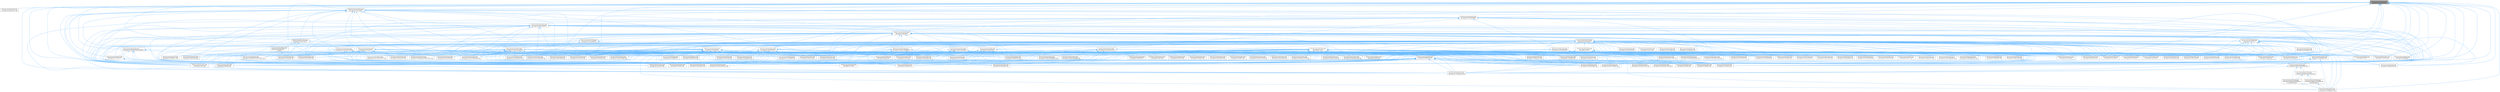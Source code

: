 digraph "/home/runner/work/doxygen/doxygen/src/arguments.h"
{
 // INTERACTIVE_SVG=YES
 // LATEX_PDF_SIZE
  bgcolor="transparent";
  edge [fontname=Helvetica,fontsize=10,labelfontname=Helvetica,labelfontsize=10];
  node [fontname=Helvetica,fontsize=10,shape=box,height=0.2,width=0.4];
  Node1 [label="/home/runner/work/doxygen\l/doxygen/src/arguments.h",height=0.2,width=0.4,color="gray40", fillcolor="grey60", style="filled", fontcolor="black",tooltip=" "];
  Node1 -> Node2 [dir="back",color="steelblue1",style="solid"];
  Node2 [label="/home/runner/work/doxygen\l/doxygen/src/arguments.cpp",height=0.2,width=0.4,color="grey40", fillcolor="white", style="filled",URL="$d4/dd4/arguments_8cpp.html",tooltip=" "];
  Node1 -> Node3 [dir="back",color="steelblue1",style="solid"];
  Node3 [label="/home/runner/work/doxygen\l/doxygen/src/classdef.cpp",height=0.2,width=0.4,color="grey40", fillcolor="white", style="filled",URL="$de/d89/classdef_8cpp.html",tooltip=" "];
  Node1 -> Node4 [dir="back",color="steelblue1",style="solid"];
  Node4 [label="/home/runner/work/doxygen\l/doxygen/src/classdef.h",height=0.2,width=0.4,color="grey40", fillcolor="white", style="filled",URL="$d1/da6/classdef_8h.html",tooltip=" "];
  Node4 -> Node3 [dir="back",color="steelblue1",style="solid"];
  Node4 -> Node5 [dir="back",color="steelblue1",style="solid"];
  Node5 [label="/home/runner/work/doxygen\l/doxygen/src/classlist.h",height=0.2,width=0.4,color="grey40", fillcolor="white", style="filled",URL="$d2/df8/classlist_8h.html",tooltip=" "];
  Node5 -> Node3 [dir="back",color="steelblue1",style="solid"];
  Node5 -> Node6 [dir="back",color="steelblue1",style="solid"];
  Node6 [label="/home/runner/work/doxygen\l/doxygen/src/classlist.cpp",height=0.2,width=0.4,color="grey40", fillcolor="white", style="filled",URL="$d6/d10/classlist_8cpp.html",tooltip=" "];
  Node5 -> Node7 [dir="back",color="steelblue1",style="solid"];
  Node7 [label="/home/runner/work/doxygen\l/doxygen/src/code.l",height=0.2,width=0.4,color="grey40", fillcolor="white", style="filled",URL="$da/d1f/code_8l.html",tooltip=" "];
  Node5 -> Node8 [dir="back",color="steelblue1",style="solid"];
  Node8 [label="/home/runner/work/doxygen\l/doxygen/src/context.cpp",height=0.2,width=0.4,color="grey40", fillcolor="white", style="filled",URL="$db/d12/context_8cpp.html",tooltip=" "];
  Node5 -> Node9 [dir="back",color="steelblue1",style="solid"];
  Node9 [label="/home/runner/work/doxygen\l/doxygen/src/defgen.cpp",height=0.2,width=0.4,color="grey40", fillcolor="white", style="filled",URL="$d3/d17/defgen_8cpp.html",tooltip=" "];
  Node5 -> Node10 [dir="back",color="steelblue1",style="solid"];
  Node10 [label="/home/runner/work/doxygen\l/doxygen/src/diagram.cpp",height=0.2,width=0.4,color="grey40", fillcolor="white", style="filled",URL="$da/d0d/diagram_8cpp.html",tooltip=" "];
  Node5 -> Node11 [dir="back",color="steelblue1",style="solid"];
  Node11 [label="/home/runner/work/doxygen\l/doxygen/src/docbookgen.cpp",height=0.2,width=0.4,color="grey40", fillcolor="white", style="filled",URL="$d8/d29/docbookgen_8cpp.html",tooltip=" "];
  Node5 -> Node12 [dir="back",color="steelblue1",style="solid"];
  Node12 [label="/home/runner/work/doxygen\l/doxygen/src/docparser.cpp",height=0.2,width=0.4,color="grey40", fillcolor="white", style="filled",URL="$da/d17/docparser_8cpp.html",tooltip=" "];
  Node5 -> Node13 [dir="back",color="steelblue1",style="solid"];
  Node13 [label="/home/runner/work/doxygen\l/doxygen/src/dotgfxhierarchytable.cpp",height=0.2,width=0.4,color="grey40", fillcolor="white", style="filled",URL="$d4/d09/dotgfxhierarchytable_8cpp.html",tooltip=" "];
  Node5 -> Node14 [dir="back",color="steelblue1",style="solid"];
  Node14 [label="/home/runner/work/doxygen\l/doxygen/src/dotgroupcollaboration.cpp",height=0.2,width=0.4,color="grey40", fillcolor="white", style="filled",URL="$d1/d86/dotgroupcollaboration_8cpp.html",tooltip=" "];
  Node5 -> Node15 [dir="back",color="steelblue1",style="solid"];
  Node15 [label="/home/runner/work/doxygen\l/doxygen/src/doxygen.cpp",height=0.2,width=0.4,color="grey40", fillcolor="white", style="filled",URL="$dc/d98/doxygen_8cpp.html",tooltip=" "];
  Node5 -> Node16 [dir="back",color="steelblue1",style="solid"];
  Node16 [label="/home/runner/work/doxygen\l/doxygen/src/filedef.cpp",height=0.2,width=0.4,color="grey40", fillcolor="white", style="filled",URL="$d6/ddc/filedef_8cpp.html",tooltip=" "];
  Node5 -> Node17 [dir="back",color="steelblue1",style="solid"];
  Node17 [label="/home/runner/work/doxygen\l/doxygen/src/fortrancode.l",height=0.2,width=0.4,color="grey40", fillcolor="white", style="filled",URL="$d9/d5b/fortrancode_8l.html",tooltip=" "];
  Node5 -> Node18 [dir="back",color="steelblue1",style="solid"];
  Node18 [label="/home/runner/work/doxygen\l/doxygen/src/groupdef.cpp",height=0.2,width=0.4,color="grey40", fillcolor="white", style="filled",URL="$d6/d42/groupdef_8cpp.html",tooltip=" "];
  Node5 -> Node19 [dir="back",color="steelblue1",style="solid"];
  Node19 [label="/home/runner/work/doxygen\l/doxygen/src/index.cpp",height=0.2,width=0.4,color="grey40", fillcolor="white", style="filled",URL="$db/d14/index_8cpp.html",tooltip="This file contains functions for the various index pages."];
  Node5 -> Node20 [dir="back",color="steelblue1",style="solid"];
  Node20 [label="/home/runner/work/doxygen\l/doxygen/src/latexgen.cpp",height=0.2,width=0.4,color="grey40", fillcolor="white", style="filled",URL="$d4/d42/latexgen_8cpp.html",tooltip=" "];
  Node5 -> Node21 [dir="back",color="steelblue1",style="solid"];
  Node21 [label="/home/runner/work/doxygen\l/doxygen/src/namespacedef.cpp",height=0.2,width=0.4,color="grey40", fillcolor="white", style="filled",URL="$d7/d1c/namespacedef_8cpp.html",tooltip=" "];
  Node5 -> Node22 [dir="back",color="steelblue1",style="solid"];
  Node22 [label="/home/runner/work/doxygen\l/doxygen/src/perlmodgen.cpp",height=0.2,width=0.4,color="grey40", fillcolor="white", style="filled",URL="$de/dd0/perlmodgen_8cpp.html",tooltip=" "];
  Node5 -> Node23 [dir="back",color="steelblue1",style="solid"];
  Node23 [label="/home/runner/work/doxygen\l/doxygen/src/pycode.l",height=0.2,width=0.4,color="grey40", fillcolor="white", style="filled",URL="$d3/ded/pycode_8l.html",tooltip=" "];
  Node5 -> Node24 [dir="back",color="steelblue1",style="solid"];
  Node24 [label="/home/runner/work/doxygen\l/doxygen/src/rtfgen.cpp",height=0.2,width=0.4,color="grey40", fillcolor="white", style="filled",URL="$d0/d9c/rtfgen_8cpp.html",tooltip=" "];
  Node5 -> Node25 [dir="back",color="steelblue1",style="solid"];
  Node25 [label="/home/runner/work/doxygen\l/doxygen/src/searchindex_js.cpp",height=0.2,width=0.4,color="grey40", fillcolor="white", style="filled",URL="$d9/d2f/searchindex__js_8cpp.html",tooltip=" "];
  Node5 -> Node26 [dir="back",color="steelblue1",style="solid"];
  Node26 [label="/home/runner/work/doxygen\l/doxygen/src/util.cpp",height=0.2,width=0.4,color="grey40", fillcolor="white", style="filled",URL="$df/d2d/util_8cpp.html",tooltip=" "];
  Node5 -> Node27 [dir="back",color="steelblue1",style="solid"];
  Node27 [label="/home/runner/work/doxygen\l/doxygen/src/vhdldocgen.cpp",height=0.2,width=0.4,color="grey40", fillcolor="white", style="filled",URL="$de/dea/vhdldocgen_8cpp.html",tooltip=" "];
  Node5 -> Node28 [dir="back",color="steelblue1",style="solid"];
  Node28 [label="/home/runner/work/doxygen\l/doxygen/src/xmlgen.cpp",height=0.2,width=0.4,color="grey40", fillcolor="white", style="filled",URL="$d0/dc3/xmlgen_8cpp.html",tooltip=" "];
  Node4 -> Node29 [dir="back",color="steelblue1",style="solid"];
  Node29 [label="/home/runner/work/doxygen\l/doxygen/src/context.h",height=0.2,width=0.4,color="grey40", fillcolor="white", style="filled",URL="$dc/d1e/context_8h.html",tooltip=" "];
  Node29 -> Node8 [dir="back",color="steelblue1",style="solid"];
  Node29 -> Node15 [dir="back",color="steelblue1",style="solid"];
  Node4 -> Node10 [dir="back",color="steelblue1",style="solid"];
  Node4 -> Node11 [dir="back",color="steelblue1",style="solid"];
  Node4 -> Node30 [dir="back",color="steelblue1",style="solid"];
  Node30 [label="/home/runner/work/doxygen\l/doxygen/src/docsets.cpp",height=0.2,width=0.4,color="grey40", fillcolor="white", style="filled",URL="$d7/d8f/docsets_8cpp.html",tooltip=" "];
  Node4 -> Node31 [dir="back",color="steelblue1",style="solid"];
  Node31 [label="/home/runner/work/doxygen\l/doxygen/src/dotclassgraph.h",height=0.2,width=0.4,color="grey40", fillcolor="white", style="filled",URL="$d5/d04/dotclassgraph_8h.html",tooltip=" "];
  Node31 -> Node3 [dir="back",color="steelblue1",style="solid"];
  Node31 -> Node8 [dir="back",color="steelblue1",style="solid"];
  Node31 -> Node9 [dir="back",color="steelblue1",style="solid"];
  Node31 -> Node11 [dir="back",color="steelblue1",style="solid"];
  Node31 -> Node32 [dir="back",color="steelblue1",style="solid"];
  Node32 [label="/home/runner/work/doxygen\l/doxygen/src/dotclassgraph.cpp",height=0.2,width=0.4,color="grey40", fillcolor="white", style="filled",URL="$d4/dcd/dotclassgraph_8cpp.html",tooltip=" "];
  Node31 -> Node33 [dir="back",color="steelblue1",style="solid"];
  Node33 [label="/home/runner/work/doxygen\l/doxygen/src/htmlgen.cpp",height=0.2,width=0.4,color="grey40", fillcolor="white", style="filled",URL="$d8/d6e/htmlgen_8cpp.html",tooltip=" "];
  Node31 -> Node20 [dir="back",color="steelblue1",style="solid"];
  Node31 -> Node24 [dir="back",color="steelblue1",style="solid"];
  Node31 -> Node28 [dir="back",color="steelblue1",style="solid"];
  Node4 -> Node34 [dir="back",color="steelblue1",style="solid"];
  Node34 [label="/home/runner/work/doxygen\l/doxygen/src/dotgfxhierarchytable.h",height=0.2,width=0.4,color="grey40", fillcolor="white", style="filled",URL="$d2/de7/dotgfxhierarchytable_8h.html",tooltip=" "];
  Node34 -> Node8 [dir="back",color="steelblue1",style="solid"];
  Node34 -> Node29 [dir="back",color="steelblue1",style="solid"];
  Node34 -> Node13 [dir="back",color="steelblue1",style="solid"];
  Node34 -> Node33 [dir="back",color="steelblue1",style="solid"];
  Node34 -> Node19 [dir="back",color="steelblue1",style="solid"];
  Node4 -> Node35 [dir="back",color="steelblue1",style="solid"];
  Node35 [label="/home/runner/work/doxygen\l/doxygen/src/dotnode.cpp",height=0.2,width=0.4,color="grey40", fillcolor="white", style="filled",URL="$df/d58/dotnode_8cpp.html",tooltip=" "];
  Node4 -> Node16 [dir="back",color="steelblue1",style="solid"];
  Node4 -> Node36 [dir="back",color="steelblue1",style="solid"];
  Node36 [label="/home/runner/work/doxygen\l/doxygen/src/ftvhelp.cpp",height=0.2,width=0.4,color="grey40", fillcolor="white", style="filled",URL="$db/d41/ftvhelp_8cpp.html",tooltip=" "];
  Node4 -> Node18 [dir="back",color="steelblue1",style="solid"];
  Node4 -> Node37 [dir="back",color="steelblue1",style="solid"];
  Node37 [label="/home/runner/work/doxygen\l/doxygen/src/memberdef.h",height=0.2,width=0.4,color="grey40", fillcolor="white", style="filled",URL="$d4/d46/memberdef_8h.html",tooltip=" "];
  Node37 -> Node11 [dir="back",color="steelblue1",style="solid"];
  Node37 -> Node30 [dir="back",color="steelblue1",style="solid"];
  Node37 -> Node38 [dir="back",color="steelblue1",style="solid"];
  Node38 [label="/home/runner/work/doxygen\l/doxygen/src/dotcallgraph.h",height=0.2,width=0.4,color="grey40", fillcolor="white", style="filled",URL="$dc/dcf/dotcallgraph_8h.html",tooltip=" "];
  Node38 -> Node8 [dir="back",color="steelblue1",style="solid"];
  Node38 -> Node11 [dir="back",color="steelblue1",style="solid"];
  Node38 -> Node39 [dir="back",color="steelblue1",style="solid"];
  Node39 [label="/home/runner/work/doxygen\l/doxygen/src/dotcallgraph.cpp",height=0.2,width=0.4,color="grey40", fillcolor="white", style="filled",URL="$d4/dd5/dotcallgraph_8cpp.html",tooltip=" "];
  Node38 -> Node33 [dir="back",color="steelblue1",style="solid"];
  Node38 -> Node20 [dir="back",color="steelblue1",style="solid"];
  Node38 -> Node40 [dir="back",color="steelblue1",style="solid"];
  Node40 [label="/home/runner/work/doxygen\l/doxygen/src/memberdef.cpp",height=0.2,width=0.4,color="grey40", fillcolor="white", style="filled",URL="$d0/d72/memberdef_8cpp.html",tooltip=" "];
  Node38 -> Node24 [dir="back",color="steelblue1",style="solid"];
  Node37 -> Node16 [dir="back",color="steelblue1",style="solid"];
  Node37 -> Node41 [dir="back",color="steelblue1",style="solid"];
  Node41 [label="/home/runner/work/doxygen\l/doxygen/src/htmldocvisitor.cpp",height=0.2,width=0.4,color="grey40", fillcolor="white", style="filled",URL="$da/db0/htmldocvisitor_8cpp.html",tooltip=" "];
  Node37 -> Node42 [dir="back",color="steelblue1",style="solid"];
  Node42 [label="/home/runner/work/doxygen\l/doxygen/src/htmlhelp.cpp",height=0.2,width=0.4,color="grey40", fillcolor="white", style="filled",URL="$d3/d4b/htmlhelp_8cpp.html",tooltip=" "];
  Node37 -> Node40 [dir="back",color="steelblue1",style="solid"];
  Node37 -> Node43 [dir="back",color="steelblue1",style="solid"];
  Node43 [label="/home/runner/work/doxygen\l/doxygen/src/memberlist.h",height=0.2,width=0.4,color="grey40", fillcolor="white", style="filled",URL="$dd/d78/memberlist_8h.html",tooltip=" "];
  Node43 -> Node3 [dir="back",color="steelblue1",style="solid"];
  Node43 -> Node29 [dir="back",color="steelblue1",style="solid"];
  Node43 -> Node9 [dir="back",color="steelblue1",style="solid"];
  Node43 -> Node44 [dir="back",color="steelblue1",style="solid"];
  Node44 [label="/home/runner/work/doxygen\l/doxygen/src/definition.cpp",height=0.2,width=0.4,color="grey40", fillcolor="white", style="filled",URL="$d3/dea/definition_8cpp.html",tooltip=" "];
  Node43 -> Node11 [dir="back",color="steelblue1",style="solid"];
  Node43 -> Node39 [dir="back",color="steelblue1",style="solid"];
  Node43 -> Node35 [dir="back",color="steelblue1",style="solid"];
  Node43 -> Node15 [dir="back",color="steelblue1",style="solid"];
  Node43 -> Node45 [dir="back",color="steelblue1",style="solid"];
  Node45 [label="/home/runner/work/doxygen\l/doxygen/src/doxygen.h",height=0.2,width=0.4,color="grey40", fillcolor="white", style="filled",URL="$d1/da1/doxygen_8h.html",tooltip=" "];
  Node45 -> Node3 [dir="back",color="steelblue1",style="solid"];
  Node45 -> Node6 [dir="back",color="steelblue1",style="solid"];
  Node45 -> Node7 [dir="back",color="steelblue1",style="solid"];
  Node45 -> Node46 [dir="back",color="steelblue1",style="solid"];
  Node46 [label="/home/runner/work/doxygen\l/doxygen/src/commentcnv.l",height=0.2,width=0.4,color="grey40", fillcolor="white", style="filled",URL="$d0/d47/commentcnv_8l.html",tooltip=" "];
  Node45 -> Node47 [dir="back",color="steelblue1",style="solid"];
  Node47 [label="/home/runner/work/doxygen\l/doxygen/src/commentscan.l",height=0.2,width=0.4,color="grey40", fillcolor="white", style="filled",URL="$d7/d5f/commentscan_8l.html",tooltip=" "];
  Node45 -> Node48 [dir="back",color="steelblue1",style="solid"];
  Node48 [label="/home/runner/work/doxygen\l/doxygen/src/conceptdef.cpp",height=0.2,width=0.4,color="grey40", fillcolor="white", style="filled",URL="$d8/d0a/conceptdef_8cpp.html",tooltip=" "];
  Node45 -> Node8 [dir="back",color="steelblue1",style="solid"];
  Node45 -> Node9 [dir="back",color="steelblue1",style="solid"];
  Node45 -> Node44 [dir="back",color="steelblue1",style="solid"];
  Node45 -> Node10 [dir="back",color="steelblue1",style="solid"];
  Node45 -> Node49 [dir="back",color="steelblue1",style="solid"];
  Node49 [label="/home/runner/work/doxygen\l/doxygen/src/dirdef.cpp",height=0.2,width=0.4,color="grey40", fillcolor="white", style="filled",URL="$d8/d52/dirdef_8cpp.html",tooltip=" "];
  Node45 -> Node11 [dir="back",color="steelblue1",style="solid"];
  Node45 -> Node50 [dir="back",color="steelblue1",style="solid"];
  Node50 [label="/home/runner/work/doxygen\l/doxygen/src/docbookvisitor.cpp",height=0.2,width=0.4,color="grey40", fillcolor="white", style="filled",URL="$dc/d05/docbookvisitor_8cpp.html",tooltip=" "];
  Node45 -> Node51 [dir="back",color="steelblue1",style="solid"];
  Node51 [label="/home/runner/work/doxygen\l/doxygen/src/docgroup.cpp",height=0.2,width=0.4,color="grey40", fillcolor="white", style="filled",URL="$d3/d36/docgroup_8cpp.html",tooltip=" "];
  Node45 -> Node52 [dir="back",color="steelblue1",style="solid"];
  Node52 [label="/home/runner/work/doxygen\l/doxygen/src/docnode.cpp",height=0.2,width=0.4,color="grey40", fillcolor="white", style="filled",URL="$d0/d2b/docnode_8cpp.html",tooltip=" "];
  Node45 -> Node12 [dir="back",color="steelblue1",style="solid"];
  Node45 -> Node30 [dir="back",color="steelblue1",style="solid"];
  Node45 -> Node53 [dir="back",color="steelblue1",style="solid"];
  Node53 [label="/home/runner/work/doxygen\l/doxygen/src/doctokenizer.l",height=0.2,width=0.4,color="grey40", fillcolor="white", style="filled",URL="$d1/d39/doctokenizer_8l.html",tooltip=" "];
  Node45 -> Node54 [dir="back",color="steelblue1",style="solid"];
  Node54 [label="/home/runner/work/doxygen\l/doxygen/src/docvisitor.cpp",height=0.2,width=0.4,color="grey40", fillcolor="white", style="filled",URL="$da/d39/docvisitor_8cpp.html",tooltip=" "];
  Node45 -> Node55 [dir="back",color="steelblue1",style="solid"];
  Node55 [label="/home/runner/work/doxygen\l/doxygen/src/dot.cpp",height=0.2,width=0.4,color="grey40", fillcolor="white", style="filled",URL="$de/daa/dot_8cpp.html",tooltip=" "];
  Node45 -> Node56 [dir="back",color="steelblue1",style="solid"];
  Node56 [label="/home/runner/work/doxygen\l/doxygen/src/dot.h",height=0.2,width=0.4,color="grey40", fillcolor="white", style="filled",URL="$d6/d4a/dot_8h.html",tooltip=" "];
  Node56 -> Node3 [dir="back",color="steelblue1",style="solid"];
  Node56 -> Node8 [dir="back",color="steelblue1",style="solid"];
  Node56 -> Node9 [dir="back",color="steelblue1",style="solid"];
  Node56 -> Node49 [dir="back",color="steelblue1",style="solid"];
  Node56 -> Node11 [dir="back",color="steelblue1",style="solid"];
  Node56 -> Node50 [dir="back",color="steelblue1",style="solid"];
  Node56 -> Node55 [dir="back",color="steelblue1",style="solid"];
  Node56 -> Node57 [dir="back",color="steelblue1",style="solid"];
  Node57 [label="/home/runner/work/doxygen\l/doxygen/src/dotfilepatcher.cpp",height=0.2,width=0.4,color="grey40", fillcolor="white", style="filled",URL="$d9/d92/dotfilepatcher_8cpp.html",tooltip=" "];
  Node56 -> Node58 [dir="back",color="steelblue1",style="solid"];
  Node58 [label="/home/runner/work/doxygen\l/doxygen/src/dotgraph.cpp",height=0.2,width=0.4,color="grey40", fillcolor="white", style="filled",URL="$de/d45/dotgraph_8cpp.html",tooltip=" "];
  Node56 -> Node59 [dir="back",color="steelblue1",style="solid"];
  Node59 [label="/home/runner/work/doxygen\l/doxygen/src/dotlegendgraph.cpp",height=0.2,width=0.4,color="grey40", fillcolor="white", style="filled",URL="$d4/d33/dotlegendgraph_8cpp.html",tooltip=" "];
  Node56 -> Node60 [dir="back",color="steelblue1",style="solid"];
  Node60 [label="/home/runner/work/doxygen\l/doxygen/src/dotrunner.cpp",height=0.2,width=0.4,color="grey40", fillcolor="white", style="filled",URL="$d1/dfe/dotrunner_8cpp.html",tooltip=" "];
  Node56 -> Node15 [dir="back",color="steelblue1",style="solid"];
  Node56 -> Node16 [dir="back",color="steelblue1",style="solid"];
  Node56 -> Node18 [dir="back",color="steelblue1",style="solid"];
  Node56 -> Node41 [dir="back",color="steelblue1",style="solid"];
  Node56 -> Node33 [dir="back",color="steelblue1",style="solid"];
  Node56 -> Node19 [dir="back",color="steelblue1",style="solid"];
  Node56 -> Node61 [dir="back",color="steelblue1",style="solid"];
  Node61 [label="/home/runner/work/doxygen\l/doxygen/src/latexdocvisitor.cpp",height=0.2,width=0.4,color="grey40", fillcolor="white", style="filled",URL="$d1/d4e/latexdocvisitor_8cpp.html",tooltip=" "];
  Node56 -> Node20 [dir="back",color="steelblue1",style="solid"];
  Node56 -> Node62 [dir="back",color="steelblue1",style="solid"];
  Node62 [label="/home/runner/work/doxygen\l/doxygen/src/mandocvisitor.cpp",height=0.2,width=0.4,color="grey40", fillcolor="white", style="filled",URL="$d8/dde/mandocvisitor_8cpp.html",tooltip=" "];
  Node56 -> Node40 [dir="back",color="steelblue1",style="solid"];
  Node56 -> Node63 [dir="back",color="steelblue1",style="solid"];
  Node63 [label="/home/runner/work/doxygen\l/doxygen/src/rtfdocvisitor.cpp",height=0.2,width=0.4,color="grey40", fillcolor="white", style="filled",URL="$de/d9a/rtfdocvisitor_8cpp.html",tooltip=" "];
  Node56 -> Node24 [dir="back",color="steelblue1",style="solid"];
  Node56 -> Node64 [dir="back",color="steelblue1",style="solid"];
  Node64 [label="/home/runner/work/doxygen\l/doxygen/src/xmldocvisitor.cpp",height=0.2,width=0.4,color="grey40", fillcolor="white", style="filled",URL="$dd/db6/xmldocvisitor_8cpp.html",tooltip=" "];
  Node56 -> Node28 [dir="back",color="steelblue1",style="solid"];
  Node45 -> Node65 [dir="back",color="steelblue1",style="solid"];
  Node65 [label="/home/runner/work/doxygen\l/doxygen/src/dotdirdeps.cpp",height=0.2,width=0.4,color="grey40", fillcolor="white", style="filled",URL="$da/d45/dotdirdeps_8cpp.html",tooltip=" "];
  Node45 -> Node57 [dir="back",color="steelblue1",style="solid"];
  Node45 -> Node13 [dir="back",color="steelblue1",style="solid"];
  Node45 -> Node58 [dir="back",color="steelblue1",style="solid"];
  Node45 -> Node14 [dir="back",color="steelblue1",style="solid"];
  Node45 -> Node59 [dir="back",color="steelblue1",style="solid"];
  Node45 -> Node35 [dir="back",color="steelblue1",style="solid"];
  Node45 -> Node60 [dir="back",color="steelblue1",style="solid"];
  Node45 -> Node15 [dir="back",color="steelblue1",style="solid"];
  Node45 -> Node66 [dir="back",color="steelblue1",style="solid"];
  Node66 [label="/home/runner/work/doxygen\l/doxygen/src/eclipsehelp.cpp",height=0.2,width=0.4,color="grey40", fillcolor="white", style="filled",URL="$d8/d56/eclipsehelp_8cpp.html",tooltip=" "];
  Node45 -> Node67 [dir="back",color="steelblue1",style="solid"];
  Node67 [label="/home/runner/work/doxygen\l/doxygen/src/entry.cpp",height=0.2,width=0.4,color="grey40", fillcolor="white", style="filled",URL="$d2/dd2/entry_8cpp.html",tooltip=" "];
  Node45 -> Node16 [dir="back",color="steelblue1",style="solid"];
  Node45 -> Node68 [dir="back",color="steelblue1",style="solid"];
  Node68 [label="/home/runner/work/doxygen\l/doxygen/src/formula.cpp",height=0.2,width=0.4,color="grey40", fillcolor="white", style="filled",URL="$d7/d5b/formula_8cpp.html",tooltip=" "];
  Node45 -> Node17 [dir="back",color="steelblue1",style="solid"];
  Node45 -> Node69 [dir="back",color="steelblue1",style="solid"];
  Node69 [label="/home/runner/work/doxygen\l/doxygen/src/fortranscanner.l",height=0.2,width=0.4,color="grey40", fillcolor="white", style="filled",URL="$dd/d00/fortranscanner_8l.html",tooltip=" "];
  Node45 -> Node36 [dir="back",color="steelblue1",style="solid"];
  Node45 -> Node18 [dir="back",color="steelblue1",style="solid"];
  Node45 -> Node41 [dir="back",color="steelblue1",style="solid"];
  Node45 -> Node33 [dir="back",color="steelblue1",style="solid"];
  Node45 -> Node42 [dir="back",color="steelblue1",style="solid"];
  Node45 -> Node19 [dir="back",color="steelblue1",style="solid"];
  Node45 -> Node61 [dir="back",color="steelblue1",style="solid"];
  Node45 -> Node20 [dir="back",color="steelblue1",style="solid"];
  Node45 -> Node70 [dir="back",color="steelblue1",style="solid"];
  Node70 [label="/home/runner/work/doxygen\l/doxygen/src/layout.cpp",height=0.2,width=0.4,color="grey40", fillcolor="white", style="filled",URL="$db/d16/layout_8cpp.html",tooltip=" "];
  Node45 -> Node71 [dir="back",color="steelblue1",style="solid"];
  Node71 [label="/home/runner/work/doxygen\l/doxygen/src/lexcode.l",height=0.2,width=0.4,color="grey40", fillcolor="white", style="filled",URL="$d0/d7e/lexcode_8l.html",tooltip=" "];
  Node45 -> Node72 [dir="back",color="steelblue1",style="solid"];
  Node72 [label="/home/runner/work/doxygen\l/doxygen/src/main.cpp",height=0.2,width=0.4,color="grey40", fillcolor="white", style="filled",URL="$df/d0a/main_8cpp.html",tooltip="main entry point for doxygen"];
  Node45 -> Node62 [dir="back",color="steelblue1",style="solid"];
  Node45 -> Node73 [dir="back",color="steelblue1",style="solid"];
  Node73 [label="/home/runner/work/doxygen\l/doxygen/src/mangen.cpp",height=0.2,width=0.4,color="grey40", fillcolor="white", style="filled",URL="$d7/de7/mangen_8cpp.html",tooltip=" "];
  Node45 -> Node74 [dir="back",color="steelblue1",style="solid"];
  Node74 [label="/home/runner/work/doxygen\l/doxygen/src/markdown.cpp",height=0.2,width=0.4,color="grey40", fillcolor="white", style="filled",URL="$de/d04/markdown_8cpp.html",tooltip=" "];
  Node45 -> Node40 [dir="back",color="steelblue1",style="solid"];
  Node45 -> Node75 [dir="back",color="steelblue1",style="solid"];
  Node75 [label="/home/runner/work/doxygen\l/doxygen/src/membergroup.cpp",height=0.2,width=0.4,color="grey40", fillcolor="white", style="filled",URL="$d6/d18/membergroup_8cpp.html",tooltip=" "];
  Node45 -> Node76 [dir="back",color="steelblue1",style="solid"];
  Node76 [label="/home/runner/work/doxygen\l/doxygen/src/memberlist.cpp",height=0.2,width=0.4,color="grey40", fillcolor="white", style="filled",URL="$d0/d14/memberlist_8cpp.html",tooltip=" "];
  Node45 -> Node77 [dir="back",color="steelblue1",style="solid"];
  Node77 [label="/home/runner/work/doxygen\l/doxygen/src/message.cpp",height=0.2,width=0.4,color="grey40", fillcolor="white", style="filled",URL="$d8/d6a/message_8cpp.html",tooltip=" "];
  Node45 -> Node78 [dir="back",color="steelblue1",style="solid"];
  Node78 [label="/home/runner/work/doxygen\l/doxygen/src/msc.cpp",height=0.2,width=0.4,color="grey40", fillcolor="white", style="filled",URL="$db/d33/msc_8cpp.html",tooltip=" "];
  Node45 -> Node21 [dir="back",color="steelblue1",style="solid"];
  Node45 -> Node79 [dir="back",color="steelblue1",style="solid"];
  Node79 [label="/home/runner/work/doxygen\l/doxygen/src/outputgen.cpp",height=0.2,width=0.4,color="grey40", fillcolor="white", style="filled",URL="$d0/d17/outputgen_8cpp.html",tooltip=" "];
  Node45 -> Node80 [dir="back",color="steelblue1",style="solid"];
  Node80 [label="/home/runner/work/doxygen\l/doxygen/src/outputlist.cpp",height=0.2,width=0.4,color="grey40", fillcolor="white", style="filled",URL="$db/dd8/outputlist_8cpp.html",tooltip=" "];
  Node45 -> Node81 [dir="back",color="steelblue1",style="solid"];
  Node81 [label="/home/runner/work/doxygen\l/doxygen/src/outputlist.h",height=0.2,width=0.4,color="grey40", fillcolor="white", style="filled",URL="$d2/db9/outputlist_8h.html",tooltip=" "];
  Node81 -> Node3 [dir="back",color="steelblue1",style="solid"];
  Node81 -> Node6 [dir="back",color="steelblue1",style="solid"];
  Node81 -> Node7 [dir="back",color="steelblue1",style="solid"];
  Node81 -> Node48 [dir="back",color="steelblue1",style="solid"];
  Node81 -> Node8 [dir="back",color="steelblue1",style="solid"];
  Node81 -> Node44 [dir="back",color="steelblue1",style="solid"];
  Node81 -> Node49 [dir="back",color="steelblue1",style="solid"];
  Node81 -> Node11 [dir="back",color="steelblue1",style="solid"];
  Node81 -> Node15 [dir="back",color="steelblue1",style="solid"];
  Node81 -> Node16 [dir="back",color="steelblue1",style="solid"];
  Node81 -> Node82 [dir="back",color="steelblue1",style="solid"];
  Node82 [label="/home/runner/work/doxygen\l/doxygen/src/fileparser.cpp",height=0.2,width=0.4,color="grey40", fillcolor="white", style="filled",URL="$d9/d74/fileparser_8cpp.html",tooltip=" "];
  Node81 -> Node17 [dir="back",color="steelblue1",style="solid"];
  Node81 -> Node36 [dir="back",color="steelblue1",style="solid"];
  Node81 -> Node18 [dir="back",color="steelblue1",style="solid"];
  Node81 -> Node41 [dir="back",color="steelblue1",style="solid"];
  Node81 -> Node33 [dir="back",color="steelblue1",style="solid"];
  Node81 -> Node19 [dir="back",color="steelblue1",style="solid"];
  Node81 -> Node61 [dir="back",color="steelblue1",style="solid"];
  Node81 -> Node20 [dir="back",color="steelblue1",style="solid"];
  Node81 -> Node71 [dir="back",color="steelblue1",style="solid"];
  Node81 -> Node73 [dir="back",color="steelblue1",style="solid"];
  Node81 -> Node40 [dir="back",color="steelblue1",style="solid"];
  Node81 -> Node75 [dir="back",color="steelblue1",style="solid"];
  Node81 -> Node76 [dir="back",color="steelblue1",style="solid"];
  Node81 -> Node21 [dir="back",color="steelblue1",style="solid"];
  Node81 -> Node80 [dir="back",color="steelblue1",style="solid"];
  Node81 -> Node83 [dir="back",color="steelblue1",style="solid"];
  Node83 [label="/home/runner/work/doxygen\l/doxygen/src/pagedef.cpp",height=0.2,width=0.4,color="grey40", fillcolor="white", style="filled",URL="$d9/db4/pagedef_8cpp.html",tooltip=" "];
  Node81 -> Node23 [dir="back",color="steelblue1",style="solid"];
  Node81 -> Node24 [dir="back",color="steelblue1",style="solid"];
  Node81 -> Node84 [dir="back",color="steelblue1",style="solid"];
  Node84 [label="/home/runner/work/doxygen\l/doxygen/src/sqlcode.l",height=0.2,width=0.4,color="grey40", fillcolor="white", style="filled",URL="$d2/dda/sqlcode_8l.html",tooltip=" "];
  Node81 -> Node85 [dir="back",color="steelblue1",style="solid"];
  Node85 [label="/home/runner/work/doxygen\l/doxygen/src/tooltip.cpp",height=0.2,width=0.4,color="grey40", fillcolor="white", style="filled",URL="$d7/d56/tooltip_8cpp.html",tooltip=" "];
  Node81 -> Node26 [dir="back",color="steelblue1",style="solid"];
  Node81 -> Node86 [dir="back",color="steelblue1",style="solid"];
  Node86 [label="/home/runner/work/doxygen\l/doxygen/src/vhdlcode.l",height=0.2,width=0.4,color="grey40", fillcolor="white", style="filled",URL="$d5/d6a/vhdlcode_8l.html",tooltip=" "];
  Node81 -> Node27 [dir="back",color="steelblue1",style="solid"];
  Node81 -> Node87 [dir="back",color="steelblue1",style="solid"];
  Node87 [label="/home/runner/work/doxygen\l/doxygen/src/vhdljjparser.cpp",height=0.2,width=0.4,color="grey40", fillcolor="white", style="filled",URL="$d1/d86/vhdljjparser_8cpp.html",tooltip=" "];
  Node81 -> Node88 [dir="back",color="steelblue1",style="solid"];
  Node88 [label="/home/runner/work/doxygen\l/doxygen/src/xmlcode.l",height=0.2,width=0.4,color="grey40", fillcolor="white", style="filled",URL="$dc/dc1/xmlcode_8l.html",tooltip=" "];
  Node81 -> Node28 [dir="back",color="steelblue1",style="solid"];
  Node45 -> Node83 [dir="back",color="steelblue1",style="solid"];
  Node45 -> Node22 [dir="back",color="steelblue1",style="solid"];
  Node45 -> Node89 [dir="back",color="steelblue1",style="solid"];
  Node89 [label="/home/runner/work/doxygen\l/doxygen/src/plantuml.cpp",height=0.2,width=0.4,color="grey40", fillcolor="white", style="filled",URL="$d7/d5b/plantuml_8cpp.html",tooltip=" "];
  Node45 -> Node90 [dir="back",color="steelblue1",style="solid"];
  Node90 [label="/home/runner/work/doxygen\l/doxygen/src/pre.l",height=0.2,width=0.4,color="grey40", fillcolor="white", style="filled",URL="$d0/da7/pre_8l.html",tooltip=" "];
  Node45 -> Node23 [dir="back",color="steelblue1",style="solid"];
  Node45 -> Node91 [dir="back",color="steelblue1",style="solid"];
  Node91 [label="/home/runner/work/doxygen\l/doxygen/src/pyscanner.l",height=0.2,width=0.4,color="grey40", fillcolor="white", style="filled",URL="$de/d2b/pyscanner_8l.html",tooltip=" "];
  Node45 -> Node92 [dir="back",color="steelblue1",style="solid"];
  Node92 [label="/home/runner/work/doxygen\l/doxygen/src/qhp.cpp",height=0.2,width=0.4,color="grey40", fillcolor="white", style="filled",URL="$d9/d45/qhp_8cpp.html",tooltip=" "];
  Node45 -> Node63 [dir="back",color="steelblue1",style="solid"];
  Node45 -> Node24 [dir="back",color="steelblue1",style="solid"];
  Node45 -> Node93 [dir="back",color="steelblue1",style="solid"];
  Node93 [label="/home/runner/work/doxygen\l/doxygen/src/scanner.l",height=0.2,width=0.4,color="grey40", fillcolor="white", style="filled",URL="$da/d11/scanner_8l.html",tooltip=" "];
  Node45 -> Node94 [dir="back",color="steelblue1",style="solid"];
  Node94 [label="/home/runner/work/doxygen\l/doxygen/src/searchindex.cpp",height=0.2,width=0.4,color="grey40", fillcolor="white", style="filled",URL="$d7/d79/searchindex_8cpp.html",tooltip=" "];
  Node45 -> Node25 [dir="back",color="steelblue1",style="solid"];
  Node45 -> Node84 [dir="back",color="steelblue1",style="solid"];
  Node45 -> Node95 [dir="back",color="steelblue1",style="solid"];
  Node95 [label="/home/runner/work/doxygen\l/doxygen/src/symbolresolver.cpp",height=0.2,width=0.4,color="grey40", fillcolor="white", style="filled",URL="$d2/d99/symbolresolver_8cpp.html",tooltip=" "];
  Node45 -> Node96 [dir="back",color="steelblue1",style="solid"];
  Node96 [label="/home/runner/work/doxygen\l/doxygen/src/tagreader.cpp",height=0.2,width=0.4,color="grey40", fillcolor="white", style="filled",URL="$d4/d7b/tagreader_8cpp.html",tooltip=" "];
  Node45 -> Node85 [dir="back",color="steelblue1",style="solid"];
  Node45 -> Node26 [dir="back",color="steelblue1",style="solid"];
  Node45 -> Node86 [dir="back",color="steelblue1",style="solid"];
  Node45 -> Node27 [dir="back",color="steelblue1",style="solid"];
  Node45 -> Node87 [dir="back",color="steelblue1",style="solid"];
  Node45 -> Node88 [dir="back",color="steelblue1",style="solid"];
  Node45 -> Node64 [dir="back",color="steelblue1",style="solid"];
  Node45 -> Node28 [dir="back",color="steelblue1",style="solid"];
  Node43 -> Node16 [dir="back",color="steelblue1",style="solid"];
  Node43 -> Node97 [dir="back",color="steelblue1",style="solid"];
  Node97 [label="/home/runner/work/doxygen\l/doxygen/src/filedef.h",height=0.2,width=0.4,color="grey40", fillcolor="white", style="filled",URL="$d4/d3a/filedef_8h.html",tooltip=" "];
  Node97 -> Node3 [dir="back",color="steelblue1",style="solid"];
  Node97 -> Node7 [dir="back",color="steelblue1",style="solid"];
  Node97 -> Node98 [dir="back",color="steelblue1",style="solid"];
  Node98 [label="/home/runner/work/doxygen\l/doxygen/src/conceptdef.h",height=0.2,width=0.4,color="grey40", fillcolor="white", style="filled",URL="$da/df1/conceptdef_8h.html",tooltip=" "];
  Node98 -> Node48 [dir="back",color="steelblue1",style="solid"];
  Node98 -> Node15 [dir="back",color="steelblue1",style="solid"];
  Node98 -> Node16 [dir="back",color="steelblue1",style="solid"];
  Node98 -> Node21 [dir="back",color="steelblue1",style="solid"];
  Node98 -> Node99 [dir="back",color="steelblue1",style="solid"];
  Node99 [label="/home/runner/work/doxygen\l/doxygen/src/util.h",height=0.2,width=0.4,color="grey40", fillcolor="white", style="filled",URL="$d8/d3c/util_8h.html",tooltip="A bunch of utility functions."];
  Node99 -> Node100 [dir="back",color="steelblue1",style="solid"];
  Node100 [label="/home/runner/work/doxygen\l/doxygen/src/cite.cpp",height=0.2,width=0.4,color="grey40", fillcolor="white", style="filled",URL="$d5/d0b/cite_8cpp.html",tooltip=" "];
  Node99 -> Node3 [dir="back",color="steelblue1",style="solid"];
  Node99 -> Node6 [dir="back",color="steelblue1",style="solid"];
  Node99 -> Node7 [dir="back",color="steelblue1",style="solid"];
  Node99 -> Node46 [dir="back",color="steelblue1",style="solid"];
  Node99 -> Node47 [dir="back",color="steelblue1",style="solid"];
  Node99 -> Node48 [dir="back",color="steelblue1",style="solid"];
  Node99 -> Node8 [dir="back",color="steelblue1",style="solid"];
  Node99 -> Node101 [dir="back",color="steelblue1",style="solid"];
  Node101 [label="/home/runner/work/doxygen\l/doxygen/src/declinfo.l",height=0.2,width=0.4,color="grey40", fillcolor="white", style="filled",URL="$d8/d0f/declinfo_8l.html",tooltip=" "];
  Node99 -> Node102 [dir="back",color="steelblue1",style="solid"];
  Node102 [label="/home/runner/work/doxygen\l/doxygen/src/defargs.l",height=0.2,width=0.4,color="grey40", fillcolor="white", style="filled",URL="$de/df3/defargs_8l.html",tooltip=" "];
  Node99 -> Node9 [dir="back",color="steelblue1",style="solid"];
  Node99 -> Node44 [dir="back",color="steelblue1",style="solid"];
  Node99 -> Node103 [dir="back",color="steelblue1",style="solid"];
  Node103 [label="/home/runner/work/doxygen\l/doxygen/src/dia.cpp",height=0.2,width=0.4,color="grey40", fillcolor="white", style="filled",URL="$d1/df5/dia_8cpp.html",tooltip=" "];
  Node99 -> Node10 [dir="back",color="steelblue1",style="solid"];
  Node99 -> Node49 [dir="back",color="steelblue1",style="solid"];
  Node99 -> Node11 [dir="back",color="steelblue1",style="solid"];
  Node99 -> Node50 [dir="back",color="steelblue1",style="solid"];
  Node99 -> Node51 [dir="back",color="steelblue1",style="solid"];
  Node99 -> Node52 [dir="back",color="steelblue1",style="solid"];
  Node99 -> Node12 [dir="back",color="steelblue1",style="solid"];
  Node99 -> Node30 [dir="back",color="steelblue1",style="solid"];
  Node99 -> Node54 [dir="back",color="steelblue1",style="solid"];
  Node99 -> Node55 [dir="back",color="steelblue1",style="solid"];
  Node99 -> Node39 [dir="back",color="steelblue1",style="solid"];
  Node99 -> Node32 [dir="back",color="steelblue1",style="solid"];
  Node99 -> Node65 [dir="back",color="steelblue1",style="solid"];
  Node99 -> Node57 [dir="back",color="steelblue1",style="solid"];
  Node99 -> Node13 [dir="back",color="steelblue1",style="solid"];
  Node99 -> Node58 [dir="back",color="steelblue1",style="solid"];
  Node99 -> Node14 [dir="back",color="steelblue1",style="solid"];
  Node99 -> Node104 [dir="back",color="steelblue1",style="solid"];
  Node104 [label="/home/runner/work/doxygen\l/doxygen/src/dotincldepgraph.cpp",height=0.2,width=0.4,color="grey40", fillcolor="white", style="filled",URL="$da/d57/dotincldepgraph_8cpp.html",tooltip=" "];
  Node99 -> Node59 [dir="back",color="steelblue1",style="solid"];
  Node99 -> Node35 [dir="back",color="steelblue1",style="solid"];
  Node99 -> Node60 [dir="back",color="steelblue1",style="solid"];
  Node99 -> Node15 [dir="back",color="steelblue1",style="solid"];
  Node99 -> Node66 [dir="back",color="steelblue1",style="solid"];
  Node99 -> Node105 [dir="back",color="steelblue1",style="solid"];
  Node105 [label="/home/runner/work/doxygen\l/doxygen/src/emoji.cpp",height=0.2,width=0.4,color="grey40", fillcolor="white", style="filled",URL="$d2/d38/emoji_8cpp.html",tooltip=" "];
  Node99 -> Node67 [dir="back",color="steelblue1",style="solid"];
  Node99 -> Node16 [dir="back",color="steelblue1",style="solid"];
  Node99 -> Node106 [dir="back",color="steelblue1",style="solid"];
  Node106 [label="/home/runner/work/doxygen\l/doxygen/src/filename.h",height=0.2,width=0.4,color="grey40", fillcolor="white", style="filled",URL="$dc/dd6/filename_8h.html",tooltip=" "];
  Node106 -> Node7 [dir="back",color="steelblue1",style="solid"];
  Node106 -> Node8 [dir="back",color="steelblue1",style="solid"];
  Node106 -> Node9 [dir="back",color="steelblue1",style="solid"];
  Node106 -> Node49 [dir="back",color="steelblue1",style="solid"];
  Node106 -> Node11 [dir="back",color="steelblue1",style="solid"];
  Node106 -> Node50 [dir="back",color="steelblue1",style="solid"];
  Node106 -> Node15 [dir="back",color="steelblue1",style="solid"];
  Node106 -> Node16 [dir="back",color="steelblue1",style="solid"];
  Node106 -> Node19 [dir="back",color="steelblue1",style="solid"];
  Node106 -> Node20 [dir="back",color="steelblue1",style="solid"];
  Node106 -> Node22 [dir="back",color="steelblue1",style="solid"];
  Node106 -> Node24 [dir="back",color="steelblue1",style="solid"];
  Node106 -> Node25 [dir="back",color="steelblue1",style="solid"];
  Node106 -> Node96 [dir="back",color="steelblue1",style="solid"];
  Node106 -> Node26 [dir="back",color="steelblue1",style="solid"];
  Node106 -> Node27 [dir="back",color="steelblue1",style="solid"];
  Node106 -> Node64 [dir="back",color="steelblue1",style="solid"];
  Node106 -> Node28 [dir="back",color="steelblue1",style="solid"];
  Node99 -> Node68 [dir="back",color="steelblue1",style="solid"];
  Node99 -> Node17 [dir="back",color="steelblue1",style="solid"];
  Node99 -> Node69 [dir="back",color="steelblue1",style="solid"];
  Node99 -> Node36 [dir="back",color="steelblue1",style="solid"];
  Node99 -> Node18 [dir="back",color="steelblue1",style="solid"];
  Node99 -> Node107 [dir="back",color="steelblue1",style="solid"];
  Node107 [label="/home/runner/work/doxygen\l/doxygen/src/htags.cpp",height=0.2,width=0.4,color="grey40", fillcolor="white", style="filled",URL="$d9/db7/htags_8cpp.html",tooltip=" "];
  Node99 -> Node41 [dir="back",color="steelblue1",style="solid"];
  Node99 -> Node33 [dir="back",color="steelblue1",style="solid"];
  Node99 -> Node42 [dir="back",color="steelblue1",style="solid"];
  Node99 -> Node19 [dir="back",color="steelblue1",style="solid"];
  Node99 -> Node108 [dir="back",color="steelblue1",style="solid"];
  Node108 [label="/home/runner/work/doxygen\l/doxygen/src/language.cpp",height=0.2,width=0.4,color="grey40", fillcolor="white", style="filled",URL="$d2/d48/language_8cpp.html",tooltip=" "];
  Node99 -> Node61 [dir="back",color="steelblue1",style="solid"];
  Node99 -> Node20 [dir="back",color="steelblue1",style="solid"];
  Node99 -> Node70 [dir="back",color="steelblue1",style="solid"];
  Node99 -> Node109 [dir="back",color="steelblue1",style="solid"];
  Node109 [label="/home/runner/work/doxygen\l/doxygen/src/lexscanner.l",height=0.2,width=0.4,color="grey40", fillcolor="white", style="filled",URL="$d4/d7d/lexscanner_8l.html",tooltip=" "];
  Node99 -> Node62 [dir="back",color="steelblue1",style="solid"];
  Node99 -> Node73 [dir="back",color="steelblue1",style="solid"];
  Node99 -> Node74 [dir="back",color="steelblue1",style="solid"];
  Node99 -> Node40 [dir="back",color="steelblue1",style="solid"];
  Node99 -> Node75 [dir="back",color="steelblue1",style="solid"];
  Node99 -> Node76 [dir="back",color="steelblue1",style="solid"];
  Node99 -> Node78 [dir="back",color="steelblue1",style="solid"];
  Node99 -> Node21 [dir="back",color="steelblue1",style="solid"];
  Node99 -> Node83 [dir="back",color="steelblue1",style="solid"];
  Node99 -> Node22 [dir="back",color="steelblue1",style="solid"];
  Node99 -> Node89 [dir="back",color="steelblue1",style="solid"];
  Node99 -> Node110 [dir="back",color="steelblue1",style="solid"];
  Node110 [label="/home/runner/work/doxygen\l/doxygen/src/portable.cpp",height=0.2,width=0.4,color="grey40", fillcolor="white", style="filled",URL="$d0/d1c/portable_8cpp.html",tooltip=" "];
  Node99 -> Node90 [dir="back",color="steelblue1",style="solid"];
  Node99 -> Node23 [dir="back",color="steelblue1",style="solid"];
  Node99 -> Node91 [dir="back",color="steelblue1",style="solid"];
  Node99 -> Node92 [dir="back",color="steelblue1",style="solid"];
  Node99 -> Node111 [dir="back",color="steelblue1",style="solid"];
  Node111 [label="/home/runner/work/doxygen\l/doxygen/src/reflist.cpp",height=0.2,width=0.4,color="grey40", fillcolor="white", style="filled",URL="$d4/d09/reflist_8cpp.html",tooltip=" "];
  Node99 -> Node112 [dir="back",color="steelblue1",style="solid"];
  Node112 [label="/home/runner/work/doxygen\l/doxygen/src/resourcemgr.cpp",height=0.2,width=0.4,color="grey40", fillcolor="white", style="filled",URL="$d6/dde/resourcemgr_8cpp.html",tooltip=" "];
  Node99 -> Node63 [dir="back",color="steelblue1",style="solid"];
  Node99 -> Node24 [dir="back",color="steelblue1",style="solid"];
  Node99 -> Node93 [dir="back",color="steelblue1",style="solid"];
  Node99 -> Node94 [dir="back",color="steelblue1",style="solid"];
  Node99 -> Node25 [dir="back",color="steelblue1",style="solid"];
  Node99 -> Node84 [dir="back",color="steelblue1",style="solid"];
  Node99 -> Node95 [dir="back",color="steelblue1",style="solid"];
  Node99 -> Node96 [dir="back",color="steelblue1",style="solid"];
  Node99 -> Node113 [dir="back",color="steelblue1",style="solid"];
  Node113 [label="/home/runner/work/doxygen\l/doxygen/src/template.cpp",height=0.2,width=0.4,color="grey40", fillcolor="white", style="filled",URL="$df/d54/template_8cpp.html",tooltip=" "];
  Node99 -> Node114 [dir="back",color="steelblue1",style="solid"];
  Node114 [label="/home/runner/work/doxygen\l/doxygen/src/textdocvisitor.cpp",height=0.2,width=0.4,color="grey40", fillcolor="white", style="filled",URL="$d3/da6/textdocvisitor_8cpp.html",tooltip=" "];
  Node99 -> Node85 [dir="back",color="steelblue1",style="solid"];
  Node99 -> Node26 [dir="back",color="steelblue1",style="solid"];
  Node99 -> Node86 [dir="back",color="steelblue1",style="solid"];
  Node99 -> Node27 [dir="back",color="steelblue1",style="solid"];
  Node99 -> Node87 [dir="back",color="steelblue1",style="solid"];
  Node99 -> Node115 [dir="back",color="steelblue1",style="solid"];
  Node115 [label="/home/runner/work/doxygen\l/doxygen/src/vhdljjparser.h",height=0.2,width=0.4,color="grey40", fillcolor="white", style="filled",URL="$d2/d55/vhdljjparser_8h.html",tooltip=" "];
  Node115 -> Node15 [dir="back",color="steelblue1",style="solid"];
  Node115 -> Node27 [dir="back",color="steelblue1",style="solid"];
  Node115 -> Node87 [dir="back",color="steelblue1",style="solid"];
  Node115 -> Node116 [dir="back",color="steelblue1",style="solid"];
  Node116 [label="/home/runner/work/doxygen\l/doxygen/vhdlparser/VhdlParser.h",height=0.2,width=0.4,color="grey40", fillcolor="white", style="filled",URL="$d5/df9/_vhdl_parser_8h.html",tooltip=" "];
  Node116 -> Node27 [dir="back",color="steelblue1",style="solid"];
  Node116 -> Node117 [dir="back",color="steelblue1",style="solid"];
  Node117 [label="/home/runner/work/doxygen\l/doxygen/vhdlparser/VhdlParser\lErrorHandler.hpp",height=0.2,width=0.4,color="grey40", fillcolor="white", style="filled",URL="$d2/dc3/_vhdl_parser_error_handler_8hpp.html",tooltip=" "];
  Node117 -> Node87 [dir="back",color="steelblue1",style="solid"];
  Node116 -> Node118 [dir="back",color="steelblue1",style="solid"];
  Node118 [label="/home/runner/work/doxygen\l/doxygen/vhdlparser/vhdlstring.h",height=0.2,width=0.4,color="grey40", fillcolor="white", style="filled",URL="$d9/d48/vhdlstring_8h.html",tooltip=" "];
  Node118 -> Node117 [dir="back",color="steelblue1",style="solid"];
  Node118 -> Node119 [dir="back",color="steelblue1",style="solid"];
  Node119 [label="/home/runner/work/doxygen\l/doxygen/vhdlparser/VhdlParser\lTokenManager.h",height=0.2,width=0.4,color="grey40", fillcolor="white", style="filled",URL="$d7/dad/_vhdl_parser_token_manager_8h.html",tooltip=" "];
  Node119 -> Node87 [dir="back",color="steelblue1",style="solid"];
  Node99 -> Node88 [dir="back",color="steelblue1",style="solid"];
  Node99 -> Node64 [dir="back",color="steelblue1",style="solid"];
  Node99 -> Node28 [dir="back",color="steelblue1",style="solid"];
  Node97 -> Node8 [dir="back",color="steelblue1",style="solid"];
  Node97 -> Node9 [dir="back",color="steelblue1",style="solid"];
  Node97 -> Node44 [dir="back",color="steelblue1",style="solid"];
  Node97 -> Node49 [dir="back",color="steelblue1",style="solid"];
  Node97 -> Node50 [dir="back",color="steelblue1",style="solid"];
  Node97 -> Node12 [dir="back",color="steelblue1",style="solid"];
  Node97 -> Node30 [dir="back",color="steelblue1",style="solid"];
  Node97 -> Node120 [dir="back",color="steelblue1",style="solid"];
  Node120 [label="/home/runner/work/doxygen\l/doxygen/src/dotincldepgraph.h",height=0.2,width=0.4,color="grey40", fillcolor="white", style="filled",URL="$dd/d8c/dotincldepgraph_8h.html",tooltip=" "];
  Node120 -> Node8 [dir="back",color="steelblue1",style="solid"];
  Node120 -> Node11 [dir="back",color="steelblue1",style="solid"];
  Node120 -> Node104 [dir="back",color="steelblue1",style="solid"];
  Node120 -> Node16 [dir="back",color="steelblue1",style="solid"];
  Node120 -> Node33 [dir="back",color="steelblue1",style="solid"];
  Node120 -> Node20 [dir="back",color="steelblue1",style="solid"];
  Node120 -> Node24 [dir="back",color="steelblue1",style="solid"];
  Node120 -> Node28 [dir="back",color="steelblue1",style="solid"];
  Node97 -> Node16 [dir="back",color="steelblue1",style="solid"];
  Node97 -> Node17 [dir="back",color="steelblue1",style="solid"];
  Node97 -> Node36 [dir="back",color="steelblue1",style="solid"];
  Node97 -> Node18 [dir="back",color="steelblue1",style="solid"];
  Node97 -> Node41 [dir="back",color="steelblue1",style="solid"];
  Node97 -> Node42 [dir="back",color="steelblue1",style="solid"];
  Node97 -> Node19 [dir="back",color="steelblue1",style="solid"];
  Node97 -> Node61 [dir="back",color="steelblue1",style="solid"];
  Node97 -> Node71 [dir="back",color="steelblue1",style="solid"];
  Node97 -> Node62 [dir="back",color="steelblue1",style="solid"];
  Node97 -> Node40 [dir="back",color="steelblue1",style="solid"];
  Node97 -> Node75 [dir="back",color="steelblue1",style="solid"];
  Node97 -> Node76 [dir="back",color="steelblue1",style="solid"];
  Node97 -> Node121 [dir="back",color="steelblue1",style="solid"];
  Node121 [label="/home/runner/work/doxygen\l/doxygen/src/namespacedef.h",height=0.2,width=0.4,color="grey40", fillcolor="white", style="filled",URL="$d7/d97/namespacedef_8h.html",tooltip=" "];
  Node121 -> Node3 [dir="back",color="steelblue1",style="solid"];
  Node121 -> Node7 [dir="back",color="steelblue1",style="solid"];
  Node121 -> Node48 [dir="back",color="steelblue1",style="solid"];
  Node121 -> Node8 [dir="back",color="steelblue1",style="solid"];
  Node121 -> Node9 [dir="back",color="steelblue1",style="solid"];
  Node121 -> Node44 [dir="back",color="steelblue1",style="solid"];
  Node121 -> Node11 [dir="back",color="steelblue1",style="solid"];
  Node121 -> Node52 [dir="back",color="steelblue1",style="solid"];
  Node121 -> Node12 [dir="back",color="steelblue1",style="solid"];
  Node121 -> Node30 [dir="back",color="steelblue1",style="solid"];
  Node121 -> Node14 [dir="back",color="steelblue1",style="solid"];
  Node121 -> Node15 [dir="back",color="steelblue1",style="solid"];
  Node121 -> Node16 [dir="back",color="steelblue1",style="solid"];
  Node121 -> Node17 [dir="back",color="steelblue1",style="solid"];
  Node121 -> Node18 [dir="back",color="steelblue1",style="solid"];
  Node121 -> Node19 [dir="back",color="steelblue1",style="solid"];
  Node121 -> Node20 [dir="back",color="steelblue1",style="solid"];
  Node121 -> Node40 [dir="back",color="steelblue1",style="solid"];
  Node121 -> Node75 [dir="back",color="steelblue1",style="solid"];
  Node121 -> Node76 [dir="back",color="steelblue1",style="solid"];
  Node121 -> Node21 [dir="back",color="steelblue1",style="solid"];
  Node121 -> Node83 [dir="back",color="steelblue1",style="solid"];
  Node121 -> Node22 [dir="back",color="steelblue1",style="solid"];
  Node121 -> Node23 [dir="back",color="steelblue1",style="solid"];
  Node121 -> Node24 [dir="back",color="steelblue1",style="solid"];
  Node121 -> Node25 [dir="back",color="steelblue1",style="solid"];
  Node121 -> Node95 [dir="back",color="steelblue1",style="solid"];
  Node121 -> Node26 [dir="back",color="steelblue1",style="solid"];
  Node121 -> Node27 [dir="back",color="steelblue1",style="solid"];
  Node121 -> Node28 [dir="back",color="steelblue1",style="solid"];
  Node97 -> Node90 [dir="back",color="steelblue1",style="solid"];
  Node97 -> Node23 [dir="back",color="steelblue1",style="solid"];
  Node97 -> Node63 [dir="back",color="steelblue1",style="solid"];
  Node97 -> Node94 [dir="back",color="steelblue1",style="solid"];
  Node97 -> Node84 [dir="back",color="steelblue1",style="solid"];
  Node97 -> Node96 [dir="back",color="steelblue1",style="solid"];
  Node97 -> Node85 [dir="back",color="steelblue1",style="solid"];
  Node97 -> Node26 [dir="back",color="steelblue1",style="solid"];
  Node97 -> Node86 [dir="back",color="steelblue1",style="solid"];
  Node97 -> Node88 [dir="back",color="steelblue1",style="solid"];
  Node97 -> Node64 [dir="back",color="steelblue1",style="solid"];
  Node43 -> Node18 [dir="back",color="steelblue1",style="solid"];
  Node43 -> Node19 [dir="back",color="steelblue1",style="solid"];
  Node43 -> Node40 [dir="back",color="steelblue1",style="solid"];
  Node43 -> Node75 [dir="back",color="steelblue1",style="solid"];
  Node43 -> Node76 [dir="back",color="steelblue1",style="solid"];
  Node43 -> Node21 [dir="back",color="steelblue1",style="solid"];
  Node43 -> Node22 [dir="back",color="steelblue1",style="solid"];
  Node43 -> Node26 [dir="back",color="steelblue1",style="solid"];
  Node43 -> Node27 [dir="back",color="steelblue1",style="solid"];
  Node43 -> Node28 [dir="back",color="steelblue1",style="solid"];
  Node37 -> Node122 [dir="back",color="steelblue1",style="solid"];
  Node122 [label="/home/runner/work/doxygen\l/doxygen/src/membername.h",height=0.2,width=0.4,color="grey40", fillcolor="white", style="filled",URL="$d7/dfc/membername_8h.html",tooltip=" "];
  Node122 -> Node3 [dir="back",color="steelblue1",style="solid"];
  Node122 -> Node7 [dir="back",color="steelblue1",style="solid"];
  Node122 -> Node8 [dir="back",color="steelblue1",style="solid"];
  Node122 -> Node11 [dir="back",color="steelblue1",style="solid"];
  Node122 -> Node15 [dir="back",color="steelblue1",style="solid"];
  Node122 -> Node17 [dir="back",color="steelblue1",style="solid"];
  Node122 -> Node18 [dir="back",color="steelblue1",style="solid"];
  Node122 -> Node40 [dir="back",color="steelblue1",style="solid"];
  Node122 -> Node21 [dir="back",color="steelblue1",style="solid"];
  Node122 -> Node22 [dir="back",color="steelblue1",style="solid"];
  Node122 -> Node23 [dir="back",color="steelblue1",style="solid"];
  Node122 -> Node25 [dir="back",color="steelblue1",style="solid"];
  Node122 -> Node84 [dir="back",color="steelblue1",style="solid"];
  Node122 -> Node26 [dir="back",color="steelblue1",style="solid"];
  Node122 -> Node86 [dir="back",color="steelblue1",style="solid"];
  Node122 -> Node27 [dir="back",color="steelblue1",style="solid"];
  Node122 -> Node88 [dir="back",color="steelblue1",style="solid"];
  Node122 -> Node28 [dir="back",color="steelblue1",style="solid"];
  Node37 -> Node92 [dir="back",color="steelblue1",style="solid"];
  Node37 -> Node27 [dir="back",color="steelblue1",style="solid"];
  Node37 -> Node28 [dir="back",color="steelblue1",style="solid"];
  Node4 -> Node75 [dir="back",color="steelblue1",style="solid"];
  Node4 -> Node76 [dir="back",color="steelblue1",style="solid"];
  Node4 -> Node21 [dir="back",color="steelblue1",style="solid"];
  Node4 -> Node22 [dir="back",color="steelblue1",style="solid"];
  Node4 -> Node25 [dir="back",color="steelblue1",style="solid"];
  Node4 -> Node123 [dir="back",color="steelblue1",style="solid"];
  Node123 [label="/home/runner/work/doxygen\l/doxygen/src/symbolresolver.h",height=0.2,width=0.4,color="grey40", fillcolor="white", style="filled",URL="$d9/db2/symbolresolver_8h.html",tooltip=" "];
  Node123 -> Node3 [dir="back",color="steelblue1",style="solid"];
  Node123 -> Node7 [dir="back",color="steelblue1",style="solid"];
  Node123 -> Node15 [dir="back",color="steelblue1",style="solid"];
  Node123 -> Node23 [dir="back",color="steelblue1",style="solid"];
  Node123 -> Node95 [dir="back",color="steelblue1",style="solid"];
  Node123 -> Node26 [dir="back",color="steelblue1",style="solid"];
  Node4 -> Node124 [dir="back",color="steelblue1",style="solid"];
  Node124 [label="/home/runner/work/doxygen\l/doxygen/src/translator.h",height=0.2,width=0.4,color="grey40", fillcolor="white", style="filled",URL="$d9/df1/translator_8h.html",tooltip=" "];
  Node124 -> Node108 [dir="back",color="steelblue1",style="solid"];
  Node124 -> Node125 [dir="back",color="steelblue1",style="solid"];
  Node125 [label="/home/runner/work/doxygen\l/doxygen/src/language.h",height=0.2,width=0.4,color="grey40", fillcolor="white", style="filled",URL="$d8/dce/language_8h.html",tooltip=" "];
  Node125 -> Node100 [dir="back",color="steelblue1",style="solid"];
  Node125 -> Node3 [dir="back",color="steelblue1",style="solid"];
  Node125 -> Node6 [dir="back",color="steelblue1",style="solid"];
  Node125 -> Node47 [dir="back",color="steelblue1",style="solid"];
  Node125 -> Node48 [dir="back",color="steelblue1",style="solid"];
  Node125 -> Node126 [dir="back",color="steelblue1",style="solid"];
  Node126 [label="/home/runner/work/doxygen\l/doxygen/src/configimpl.l",height=0.2,width=0.4,color="grey40", fillcolor="white", style="filled",URL="$d9/de3/configimpl_8l.html",tooltip=" "];
  Node125 -> Node8 [dir="back",color="steelblue1",style="solid"];
  Node125 -> Node127 [dir="back",color="steelblue1",style="solid"];
  Node127 [label="/home/runner/work/doxygen\l/doxygen/src/datetime.cpp",height=0.2,width=0.4,color="grey40", fillcolor="white", style="filled",URL="$d7/d14/datetime_8cpp.html",tooltip=" "];
  Node125 -> Node44 [dir="back",color="steelblue1",style="solid"];
  Node125 -> Node49 [dir="back",color="steelblue1",style="solid"];
  Node125 -> Node11 [dir="back",color="steelblue1",style="solid"];
  Node125 -> Node50 [dir="back",color="steelblue1",style="solid"];
  Node125 -> Node52 [dir="back",color="steelblue1",style="solid"];
  Node125 -> Node55 [dir="back",color="steelblue1",style="solid"];
  Node125 -> Node13 [dir="back",color="steelblue1",style="solid"];
  Node125 -> Node59 [dir="back",color="steelblue1",style="solid"];
  Node125 -> Node35 [dir="back",color="steelblue1",style="solid"];
  Node125 -> Node15 [dir="back",color="steelblue1",style="solid"];
  Node125 -> Node16 [dir="back",color="steelblue1",style="solid"];
  Node125 -> Node69 [dir="back",color="steelblue1",style="solid"];
  Node125 -> Node36 [dir="back",color="steelblue1",style="solid"];
  Node125 -> Node18 [dir="back",color="steelblue1",style="solid"];
  Node125 -> Node41 [dir="back",color="steelblue1",style="solid"];
  Node125 -> Node33 [dir="back",color="steelblue1",style="solid"];
  Node125 -> Node42 [dir="back",color="steelblue1",style="solid"];
  Node125 -> Node19 [dir="back",color="steelblue1",style="solid"];
  Node125 -> Node108 [dir="back",color="steelblue1",style="solid"];
  Node125 -> Node61 [dir="back",color="steelblue1",style="solid"];
  Node125 -> Node20 [dir="back",color="steelblue1",style="solid"];
  Node125 -> Node70 [dir="back",color="steelblue1",style="solid"];
  Node125 -> Node62 [dir="back",color="steelblue1",style="solid"];
  Node125 -> Node73 [dir="back",color="steelblue1",style="solid"];
  Node125 -> Node40 [dir="back",color="steelblue1",style="solid"];
  Node125 -> Node75 [dir="back",color="steelblue1",style="solid"];
  Node125 -> Node76 [dir="back",color="steelblue1",style="solid"];
  Node125 -> Node21 [dir="back",color="steelblue1",style="solid"];
  Node125 -> Node83 [dir="back",color="steelblue1",style="solid"];
  Node125 -> Node91 [dir="back",color="steelblue1",style="solid"];
  Node125 -> Node63 [dir="back",color="steelblue1",style="solid"];
  Node125 -> Node24 [dir="back",color="steelblue1",style="solid"];
  Node125 -> Node93 [dir="back",color="steelblue1",style="solid"];
  Node125 -> Node94 [dir="back",color="steelblue1",style="solid"];
  Node125 -> Node25 [dir="back",color="steelblue1",style="solid"];
  Node125 -> Node26 [dir="back",color="steelblue1",style="solid"];
  Node125 -> Node27 [dir="back",color="steelblue1",style="solid"];
  Node125 -> Node87 [dir="back",color="steelblue1",style="solid"];
  Node125 -> Node64 [dir="back",color="steelblue1",style="solid"];
  Node125 -> Node28 [dir="back",color="steelblue1",style="solid"];
  Node124 -> Node128 [dir="back",color="steelblue1",style="solid"];
  Node128 [label="/home/runner/work/doxygen\l/doxygen/src/translator\l_adapter.h",height=0.2,width=0.4,color="grey40", fillcolor="white", style="filled",URL="$da/de6/translator__adapter_8h.html",tooltip=" "];
  Node128 -> Node108 [dir="back",color="steelblue1",style="solid"];
  Node4 -> Node26 [dir="back",color="steelblue1",style="solid"];
  Node4 -> Node86 [dir="back",color="steelblue1",style="solid"];
  Node1 -> Node6 [dir="back",color="steelblue1",style="solid"];
  Node1 -> Node7 [dir="back",color="steelblue1",style="solid"];
  Node1 -> Node8 [dir="back",color="steelblue1",style="solid"];
  Node1 -> Node102 [dir="back",color="steelblue1",style="solid"];
  Node1 -> Node9 [dir="back",color="steelblue1",style="solid"];
  Node1 -> Node11 [dir="back",color="steelblue1",style="solid"];
  Node1 -> Node15 [dir="back",color="steelblue1",style="solid"];
  Node1 -> Node67 [dir="back",color="steelblue1",style="solid"];
  Node1 -> Node129 [dir="back",color="steelblue1",style="solid"];
  Node129 [label="/home/runner/work/doxygen\l/doxygen/src/entry.h",height=0.2,width=0.4,color="grey40", fillcolor="white", style="filled",URL="$d1/dc6/entry_8h.html",tooltip=" "];
  Node129 -> Node3 [dir="back",color="steelblue1",style="solid"];
  Node129 -> Node7 [dir="back",color="steelblue1",style="solid"];
  Node129 -> Node47 [dir="back",color="steelblue1",style="solid"];
  Node129 -> Node102 [dir="back",color="steelblue1",style="solid"];
  Node129 -> Node51 [dir="back",color="steelblue1",style="solid"];
  Node129 -> Node15 [dir="back",color="steelblue1",style="solid"];
  Node129 -> Node67 [dir="back",color="steelblue1",style="solid"];
  Node129 -> Node16 [dir="back",color="steelblue1",style="solid"];
  Node129 -> Node69 [dir="back",color="steelblue1",style="solid"];
  Node129 -> Node18 [dir="back",color="steelblue1",style="solid"];
  Node129 -> Node109 [dir="back",color="steelblue1",style="solid"];
  Node129 -> Node74 [dir="back",color="steelblue1",style="solid"];
  Node129 -> Node75 [dir="back",color="steelblue1",style="solid"];
  Node129 -> Node90 [dir="back",color="steelblue1",style="solid"];
  Node129 -> Node23 [dir="back",color="steelblue1",style="solid"];
  Node129 -> Node91 [dir="back",color="steelblue1",style="solid"];
  Node129 -> Node93 [dir="back",color="steelblue1",style="solid"];
  Node129 -> Node84 [dir="back",color="steelblue1",style="solid"];
  Node129 -> Node130 [dir="back",color="steelblue1",style="solid"];
  Node130 [label="/home/runner/work/doxygen\l/doxygen/src/stlsupport.cpp",height=0.2,width=0.4,color="grey40", fillcolor="white", style="filled",URL="$d9/da1/stlsupport_8cpp.html",tooltip=" "];
  Node129 -> Node96 [dir="back",color="steelblue1",style="solid"];
  Node129 -> Node26 [dir="back",color="steelblue1",style="solid"];
  Node129 -> Node86 [dir="back",color="steelblue1",style="solid"];
  Node129 -> Node131 [dir="back",color="steelblue1",style="solid"];
  Node131 [label="/home/runner/work/doxygen\l/doxygen/src/vhdldocgen.h",height=0.2,width=0.4,color="grey40", fillcolor="white", style="filled",URL="$dd/dec/vhdldocgen_8h.html",tooltip=" "];
  Node131 -> Node3 [dir="back",color="steelblue1",style="solid"];
  Node131 -> Node6 [dir="back",color="steelblue1",style="solid"];
  Node131 -> Node8 [dir="back",color="steelblue1",style="solid"];
  Node131 -> Node44 [dir="back",color="steelblue1",style="solid"];
  Node131 -> Node52 [dir="back",color="steelblue1",style="solid"];
  Node131 -> Node13 [dir="back",color="steelblue1",style="solid"];
  Node131 -> Node15 [dir="back",color="steelblue1",style="solid"];
  Node131 -> Node16 [dir="back",color="steelblue1",style="solid"];
  Node131 -> Node18 [dir="back",color="steelblue1",style="solid"];
  Node131 -> Node41 [dir="back",color="steelblue1",style="solid"];
  Node131 -> Node33 [dir="back",color="steelblue1",style="solid"];
  Node131 -> Node19 [dir="back",color="steelblue1",style="solid"];
  Node131 -> Node108 [dir="back",color="steelblue1",style="solid"];
  Node131 -> Node70 [dir="back",color="steelblue1",style="solid"];
  Node131 -> Node40 [dir="back",color="steelblue1",style="solid"];
  Node131 -> Node76 [dir="back",color="steelblue1",style="solid"];
  Node131 -> Node21 [dir="back",color="steelblue1",style="solid"];
  Node131 -> Node80 [dir="back",color="steelblue1",style="solid"];
  Node131 -> Node24 [dir="back",color="steelblue1",style="solid"];
  Node131 -> Node86 [dir="back",color="steelblue1",style="solid"];
  Node131 -> Node27 [dir="back",color="steelblue1",style="solid"];
  Node131 -> Node87 [dir="back",color="steelblue1",style="solid"];
  Node131 -> Node115 [dir="back",color="steelblue1",style="solid"];
  Node129 -> Node115 [dir="back",color="steelblue1",style="solid"];
  Node129 -> Node88 [dir="back",color="steelblue1",style="solid"];
  Node1 -> Node69 [dir="back",color="steelblue1",style="solid"];
  Node1 -> Node18 [dir="back",color="steelblue1",style="solid"];
  Node1 -> Node40 [dir="back",color="steelblue1",style="solid"];
  Node1 -> Node37 [dir="back",color="steelblue1",style="solid"];
  Node1 -> Node22 [dir="back",color="steelblue1",style="solid"];
  Node1 -> Node90 [dir="back",color="steelblue1",style="solid"];
  Node1 -> Node91 [dir="back",color="steelblue1",style="solid"];
  Node1 -> Node93 [dir="back",color="steelblue1",style="solid"];
  Node1 -> Node96 [dir="back",color="steelblue1",style="solid"];
  Node1 -> Node26 [dir="back",color="steelblue1",style="solid"];
  Node1 -> Node86 [dir="back",color="steelblue1",style="solid"];
  Node1 -> Node27 [dir="back",color="steelblue1",style="solid"];
  Node1 -> Node131 [dir="back",color="steelblue1",style="solid"];
  Node1 -> Node87 [dir="back",color="steelblue1",style="solid"];
  Node1 -> Node28 [dir="back",color="steelblue1",style="solid"];
}
